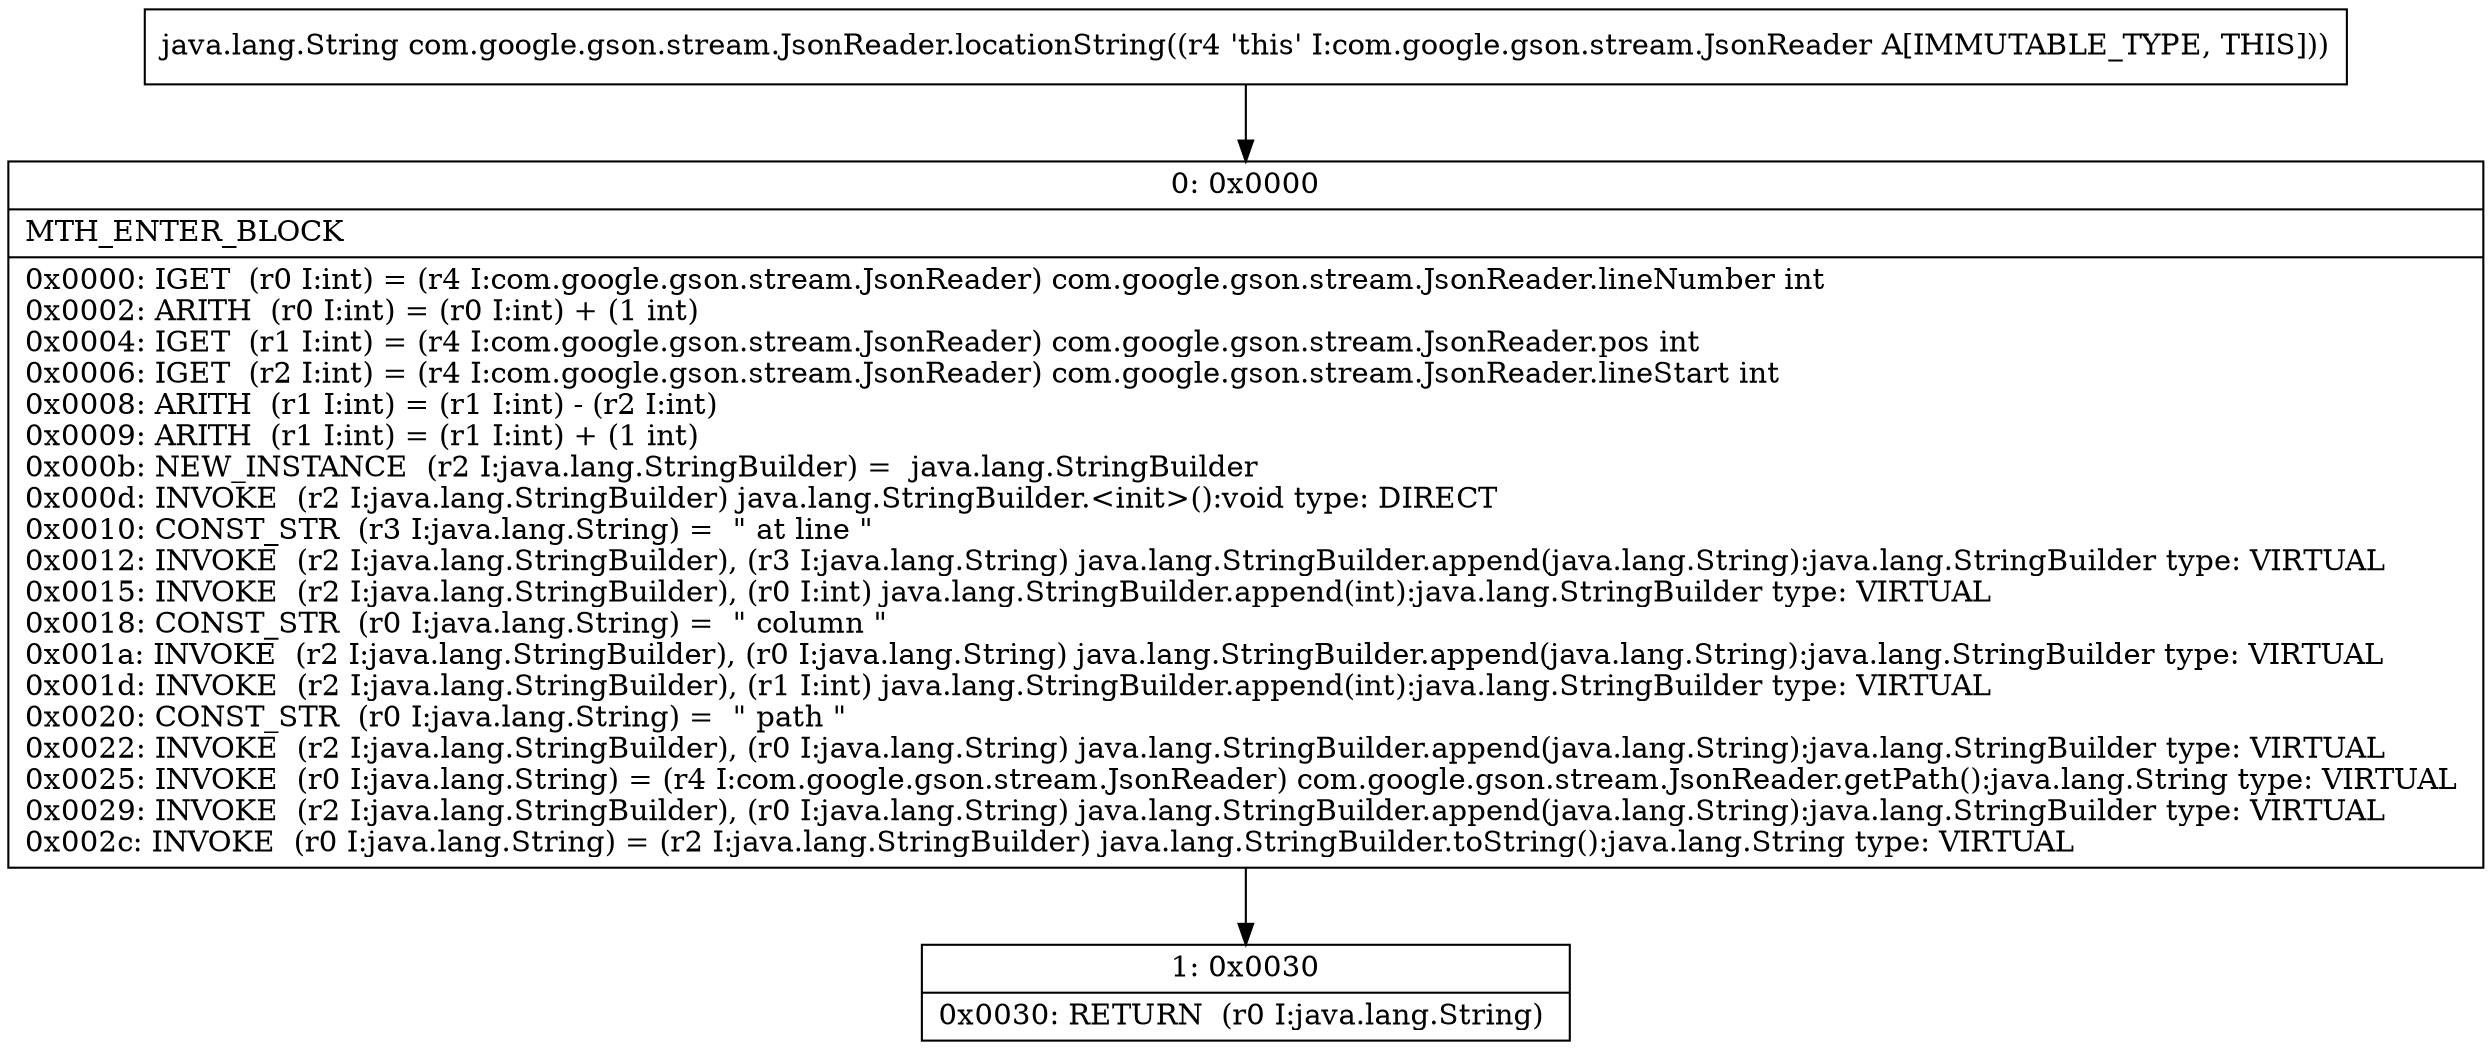 digraph "CFG forcom.google.gson.stream.JsonReader.locationString()Ljava\/lang\/String;" {
Node_0 [shape=record,label="{0\:\ 0x0000|MTH_ENTER_BLOCK\l|0x0000: IGET  (r0 I:int) = (r4 I:com.google.gson.stream.JsonReader) com.google.gson.stream.JsonReader.lineNumber int \l0x0002: ARITH  (r0 I:int) = (r0 I:int) + (1 int) \l0x0004: IGET  (r1 I:int) = (r4 I:com.google.gson.stream.JsonReader) com.google.gson.stream.JsonReader.pos int \l0x0006: IGET  (r2 I:int) = (r4 I:com.google.gson.stream.JsonReader) com.google.gson.stream.JsonReader.lineStart int \l0x0008: ARITH  (r1 I:int) = (r1 I:int) \- (r2 I:int) \l0x0009: ARITH  (r1 I:int) = (r1 I:int) + (1 int) \l0x000b: NEW_INSTANCE  (r2 I:java.lang.StringBuilder) =  java.lang.StringBuilder \l0x000d: INVOKE  (r2 I:java.lang.StringBuilder) java.lang.StringBuilder.\<init\>():void type: DIRECT \l0x0010: CONST_STR  (r3 I:java.lang.String) =  \" at line \" \l0x0012: INVOKE  (r2 I:java.lang.StringBuilder), (r3 I:java.lang.String) java.lang.StringBuilder.append(java.lang.String):java.lang.StringBuilder type: VIRTUAL \l0x0015: INVOKE  (r2 I:java.lang.StringBuilder), (r0 I:int) java.lang.StringBuilder.append(int):java.lang.StringBuilder type: VIRTUAL \l0x0018: CONST_STR  (r0 I:java.lang.String) =  \" column \" \l0x001a: INVOKE  (r2 I:java.lang.StringBuilder), (r0 I:java.lang.String) java.lang.StringBuilder.append(java.lang.String):java.lang.StringBuilder type: VIRTUAL \l0x001d: INVOKE  (r2 I:java.lang.StringBuilder), (r1 I:int) java.lang.StringBuilder.append(int):java.lang.StringBuilder type: VIRTUAL \l0x0020: CONST_STR  (r0 I:java.lang.String) =  \" path \" \l0x0022: INVOKE  (r2 I:java.lang.StringBuilder), (r0 I:java.lang.String) java.lang.StringBuilder.append(java.lang.String):java.lang.StringBuilder type: VIRTUAL \l0x0025: INVOKE  (r0 I:java.lang.String) = (r4 I:com.google.gson.stream.JsonReader) com.google.gson.stream.JsonReader.getPath():java.lang.String type: VIRTUAL \l0x0029: INVOKE  (r2 I:java.lang.StringBuilder), (r0 I:java.lang.String) java.lang.StringBuilder.append(java.lang.String):java.lang.StringBuilder type: VIRTUAL \l0x002c: INVOKE  (r0 I:java.lang.String) = (r2 I:java.lang.StringBuilder) java.lang.StringBuilder.toString():java.lang.String type: VIRTUAL \l}"];
Node_1 [shape=record,label="{1\:\ 0x0030|0x0030: RETURN  (r0 I:java.lang.String) \l}"];
MethodNode[shape=record,label="{java.lang.String com.google.gson.stream.JsonReader.locationString((r4 'this' I:com.google.gson.stream.JsonReader A[IMMUTABLE_TYPE, THIS])) }"];
MethodNode -> Node_0;
Node_0 -> Node_1;
}

